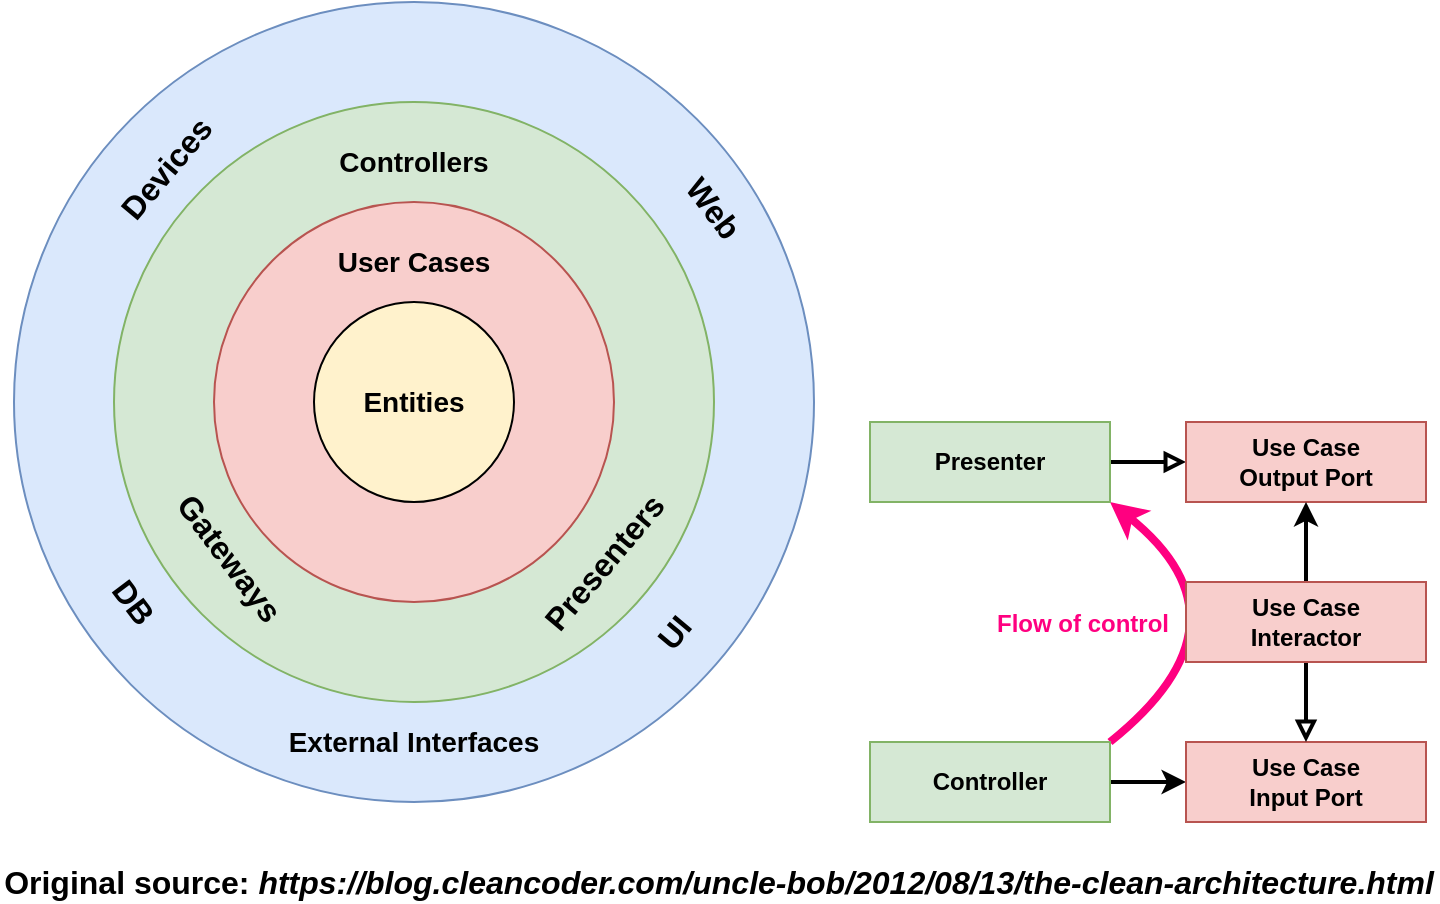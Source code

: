 <mxfile version="12.5.6"><diagram id="X8Ldh0YJBJTgAtryyvzB" name="Page-1"><mxGraphModel dx="868" dy="460" grid="1" gridSize="10" guides="1" tooltips="1" connect="1" arrows="1" fold="1" page="1" pageScale="1" pageWidth="850" pageHeight="1100" math="0" shadow="0"><root><mxCell id="0"/><mxCell id="1" parent="0"/><mxCell id="WI0CDLAmYGxVV7XR649D-8" value="" style="ellipse;whiteSpace=wrap;html=1;aspect=fixed;fillColor=#dae8fc;strokeColor=#6c8ebf;" parent="1" vertex="1"><mxGeometry x="53" y="30" width="400" height="400" as="geometry"/></mxCell><mxCell id="WI0CDLAmYGxVV7XR649D-9" value="" style="ellipse;whiteSpace=wrap;html=1;aspect=fixed;fillColor=#d5e8d4;strokeColor=#82b366;" parent="1" vertex="1"><mxGeometry x="103" y="80" width="300" height="300" as="geometry"/></mxCell><mxCell id="WI0CDLAmYGxVV7XR649D-10" value="" style="ellipse;whiteSpace=wrap;html=1;aspect=fixed;fillColor=#f8cecc;fontStyle=1;fontSize=14;strokeColor=#b85450;" parent="1" vertex="1"><mxGeometry x="153" y="130" width="200" height="200" as="geometry"/></mxCell><mxCell id="WI0CDLAmYGxVV7XR649D-13" value="Controllers" style="text;html=1;strokeColor=none;fillColor=none;align=center;verticalAlign=middle;whiteSpace=wrap;rounded=0;fontStyle=1;fontSize=14;" parent="1" vertex="1"><mxGeometry x="173" y="100" width="160" height="20" as="geometry"/></mxCell><mxCell id="WI0CDLAmYGxVV7XR649D-21" value="DB" style="text;html=1;strokeColor=none;fillColor=none;align=center;verticalAlign=middle;whiteSpace=wrap;rounded=0;rotation=53;fontStyle=1;fontSize=16;" parent="1" vertex="1"><mxGeometry x="93" y="320" width="40" height="20" as="geometry"/></mxCell><mxCell id="WI0CDLAmYGxVV7XR649D-22" value="UI" style="text;html=1;strokeColor=none;fillColor=none;align=center;verticalAlign=middle;whiteSpace=wrap;rounded=0;rotation=310;fontStyle=1;fontSize=16;" parent="1" vertex="1"><mxGeometry x="363" y="335" width="40" height="20" as="geometry"/></mxCell><mxCell id="WI0CDLAmYGxVV7XR649D-23" value="Entities" style="ellipse;whiteSpace=wrap;html=1;aspect=fixed;fillColor=#FFF2CC;fontStyle=1;fontSize=14;" parent="1" vertex="1"><mxGeometry x="203" y="180" width="100" height="100" as="geometry"/></mxCell><mxCell id="WI0CDLAmYGxVV7XR649D-24" value="User Cases" style="text;html=1;strokeColor=none;fillColor=none;align=center;verticalAlign=middle;whiteSpace=wrap;rounded=0;fontStyle=1;fontSize=14;" parent="1" vertex="1"><mxGeometry x="173" y="150" width="160" height="20" as="geometry"/></mxCell><mxCell id="WI0CDLAmYGxVV7XR649D-26" value="Original source: &lt;i&gt;https://blog.cleancoder.com/uncle-bob/2012/08/13/the-clean-architecture.html&lt;/i&gt;" style="text;html=1;strokeColor=none;fillColor=none;align=center;verticalAlign=middle;whiteSpace=wrap;rounded=0;fontSize=16;fontColor=#000000;fontStyle=1" parent="1" vertex="1"><mxGeometry x="46" y="460" width="719" height="20" as="geometry"/></mxCell><mxCell id="PHmCzCpUCthD_Q890sa5-1" value="Devices" style="text;html=1;strokeColor=none;fillColor=none;align=center;verticalAlign=middle;whiteSpace=wrap;rounded=0;rotation=310;fontStyle=1;fontSize=16;" parent="1" vertex="1"><mxGeometry x="109" y="103" width="40" height="20" as="geometry"/></mxCell><mxCell id="PHmCzCpUCthD_Q890sa5-2" value="Web" style="text;html=1;strokeColor=none;fillColor=none;align=center;verticalAlign=middle;whiteSpace=wrap;rounded=0;rotation=53;fontStyle=1;fontSize=16;" parent="1" vertex="1"><mxGeometry x="383" y="123" width="40" height="20" as="geometry"/></mxCell><mxCell id="PHmCzCpUCthD_Q890sa5-5" value="External Interfaces" style="text;html=1;strokeColor=none;fillColor=none;align=center;verticalAlign=middle;whiteSpace=wrap;rounded=0;fontStyle=1;fontSize=14;" parent="1" vertex="1"><mxGeometry x="173" y="390" width="160" height="20" as="geometry"/></mxCell><mxCell id="PHmCzCpUCthD_Q890sa5-6" value="Gateways" style="text;html=1;strokeColor=none;fillColor=none;align=center;verticalAlign=middle;whiteSpace=wrap;rounded=0;rotation=53;fontStyle=1;fontSize=16;" parent="1" vertex="1"><mxGeometry x="141" y="298" width="40" height="20" as="geometry"/></mxCell><mxCell id="PHmCzCpUCthD_Q890sa5-7" value="Presenters" style="text;html=1;strokeColor=none;fillColor=none;align=center;verticalAlign=middle;whiteSpace=wrap;rounded=0;rotation=310;fontStyle=1;fontSize=16;" parent="1" vertex="1"><mxGeometry x="328" y="300" width="40" height="20" as="geometry"/></mxCell><mxCell id="GpDnjt2Rird08iDHCy0X-1" style="rounded=0;orthogonalLoop=1;jettySize=auto;html=1;entryX=0;entryY=0.5;entryDx=0;entryDy=0;endArrow=block;endFill=0;strokeWidth=2;" parent="1" source="PHmCzCpUCthD_Q890sa5-9" target="PHmCzCpUCthD_Q890sa5-11" edge="1"><mxGeometry relative="1" as="geometry"/></mxCell><mxCell id="GpDnjt2Rird08iDHCy0X-5" style="edgeStyle=none;orthogonalLoop=1;jettySize=auto;html=1;exitX=1;exitY=1;exitDx=0;exitDy=0;entryX=1;entryY=0;entryDx=0;entryDy=0;endArrow=none;endFill=0;strokeWidth=4;curved=1;startArrow=classic;startFill=1;strokeColor=#FF0080;" parent="1" source="PHmCzCpUCthD_Q890sa5-9" target="PHmCzCpUCthD_Q890sa5-10" edge="1"><mxGeometry relative="1" as="geometry"><Array as="points"><mxPoint x="676" y="340"/></Array></mxGeometry></mxCell><mxCell id="GpDnjt2Rird08iDHCy0X-6" value="Flow of control" style="text;html=1;align=center;verticalAlign=middle;resizable=0;points=[];labelBackgroundColor=#ffffff;fontColor=#FF0080;fontStyle=1" parent="GpDnjt2Rird08iDHCy0X-5" vertex="1" connectable="0"><mxGeometry x="-0.518" y="-13" relative="1" as="geometry"><mxPoint x="-42.8" y="21.11" as="offset"/></mxGeometry></mxCell><mxCell id="PHmCzCpUCthD_Q890sa5-9" value="Presenter" style="rounded=0;whiteSpace=wrap;html=1;fillColor=#d5e8d4;strokeColor=#82b366;fontStyle=1" parent="1" vertex="1"><mxGeometry x="481" y="240" width="120" height="40" as="geometry"/></mxCell><mxCell id="GpDnjt2Rird08iDHCy0X-3" style="edgeStyle=none;rounded=0;orthogonalLoop=1;jettySize=auto;html=1;entryX=0;entryY=0.5;entryDx=0;entryDy=0;endArrow=classic;endFill=1;strokeWidth=2;" parent="1" source="PHmCzCpUCthD_Q890sa5-10" target="PHmCzCpUCthD_Q890sa5-12" edge="1"><mxGeometry relative="1" as="geometry"/></mxCell><mxCell id="PHmCzCpUCthD_Q890sa5-10" value="Controller" style="rounded=0;whiteSpace=wrap;html=1;fillColor=#d5e8d4;strokeColor=#82b366;fontStyle=1" parent="1" vertex="1"><mxGeometry x="481" y="400" width="120" height="40" as="geometry"/></mxCell><mxCell id="PHmCzCpUCthD_Q890sa5-11" value="Use Case&lt;br&gt;Output Port" style="rounded=0;whiteSpace=wrap;html=1;fillColor=#f8cecc;strokeColor=#b85450;fontStyle=1" parent="1" vertex="1"><mxGeometry x="639" y="240" width="120" height="40" as="geometry"/></mxCell><mxCell id="PHmCzCpUCthD_Q890sa5-12" value="Use Case&lt;br&gt;Input Port" style="rounded=0;whiteSpace=wrap;html=1;fillColor=#f8cecc;strokeColor=#b85450;fontStyle=1" parent="1" vertex="1"><mxGeometry x="639" y="400" width="120" height="40" as="geometry"/></mxCell><mxCell id="GpDnjt2Rird08iDHCy0X-2" value="" style="rounded=0;orthogonalLoop=1;jettySize=auto;html=1;endArrow=block;endFill=0;strokeWidth=2;" parent="1" source="PHmCzCpUCthD_Q890sa5-13" target="PHmCzCpUCthD_Q890sa5-12" edge="1"><mxGeometry relative="1" as="geometry"/></mxCell><mxCell id="GpDnjt2Rird08iDHCy0X-4" style="edgeStyle=none;rounded=0;orthogonalLoop=1;jettySize=auto;html=1;entryX=0.5;entryY=1;entryDx=0;entryDy=0;endArrow=classic;endFill=1;strokeWidth=2;" parent="1" source="PHmCzCpUCthD_Q890sa5-13" target="PHmCzCpUCthD_Q890sa5-11" edge="1"><mxGeometry relative="1" as="geometry"/></mxCell><mxCell id="PHmCzCpUCthD_Q890sa5-13" value="Use Case&lt;br&gt;Interactor" style="rounded=0;whiteSpace=wrap;html=1;fillColor=#f8cecc;strokeColor=#b85450;fontStyle=1" parent="1" vertex="1"><mxGeometry x="639" y="320" width="120" height="40" as="geometry"/></mxCell></root></mxGraphModel></diagram></mxfile>